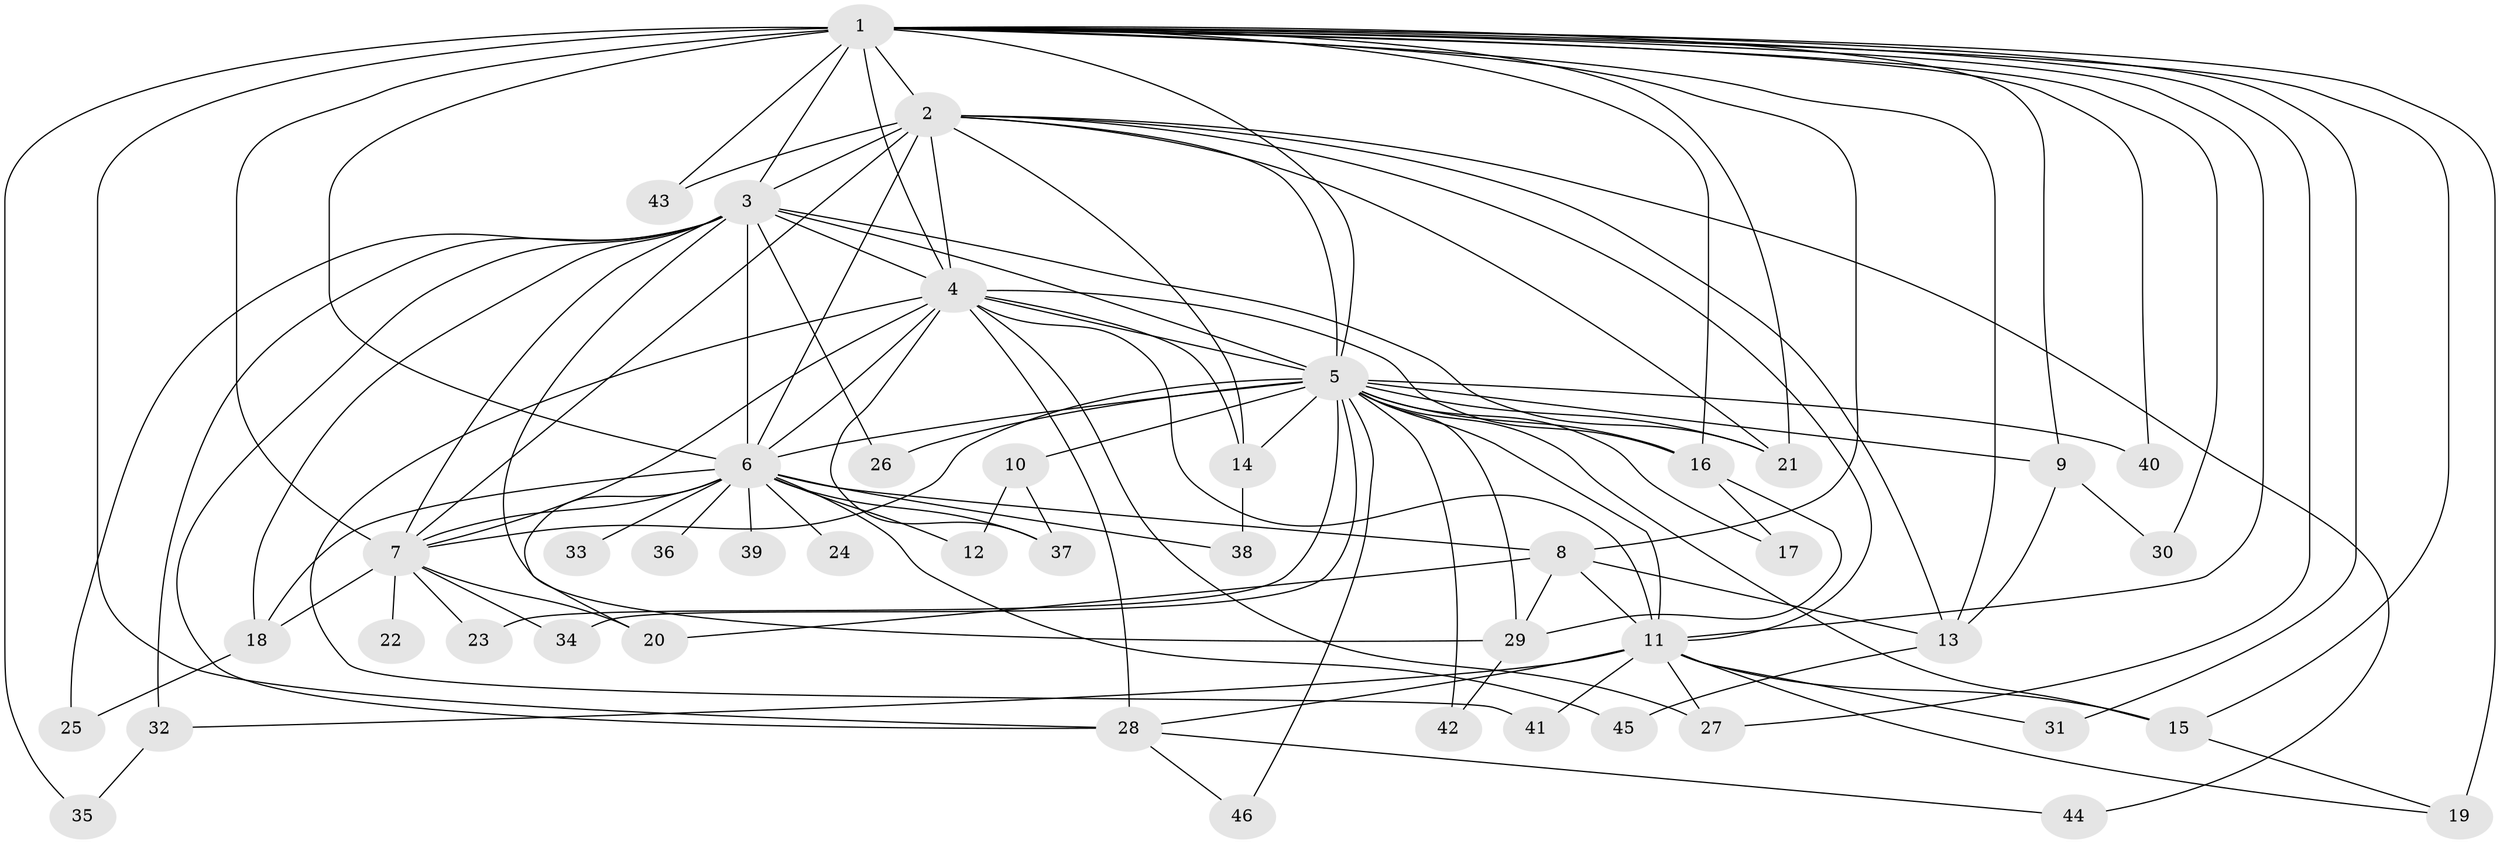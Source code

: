 // original degree distribution, {25: 0.010869565217391304, 17: 0.010869565217391304, 19: 0.03260869565217391, 21: 0.010869565217391304, 27: 0.010869565217391304, 16: 0.010869565217391304, 22: 0.010869565217391304, 11: 0.010869565217391304, 6: 0.010869565217391304, 4: 0.13043478260869565, 2: 0.532608695652174, 5: 0.03260869565217391, 3: 0.17391304347826086, 7: 0.010869565217391304}
// Generated by graph-tools (version 1.1) at 2025/34/03/09/25 02:34:52]
// undirected, 46 vertices, 112 edges
graph export_dot {
graph [start="1"]
  node [color=gray90,style=filled];
  1;
  2;
  3;
  4;
  5;
  6;
  7;
  8;
  9;
  10;
  11;
  12;
  13;
  14;
  15;
  16;
  17;
  18;
  19;
  20;
  21;
  22;
  23;
  24;
  25;
  26;
  27;
  28;
  29;
  30;
  31;
  32;
  33;
  34;
  35;
  36;
  37;
  38;
  39;
  40;
  41;
  42;
  43;
  44;
  45;
  46;
  1 -- 2 [weight=2.0];
  1 -- 3 [weight=4.0];
  1 -- 4 [weight=3.0];
  1 -- 5 [weight=2.0];
  1 -- 6 [weight=8.0];
  1 -- 7 [weight=2.0];
  1 -- 8 [weight=3.0];
  1 -- 9 [weight=1.0];
  1 -- 11 [weight=1.0];
  1 -- 13 [weight=1.0];
  1 -- 15 [weight=1.0];
  1 -- 16 [weight=2.0];
  1 -- 19 [weight=2.0];
  1 -- 21 [weight=1.0];
  1 -- 27 [weight=1.0];
  1 -- 28 [weight=2.0];
  1 -- 30 [weight=1.0];
  1 -- 31 [weight=1.0];
  1 -- 35 [weight=1.0];
  1 -- 40 [weight=1.0];
  1 -- 43 [weight=1.0];
  2 -- 3 [weight=3.0];
  2 -- 4 [weight=1.0];
  2 -- 5 [weight=1.0];
  2 -- 6 [weight=3.0];
  2 -- 7 [weight=1.0];
  2 -- 11 [weight=1.0];
  2 -- 13 [weight=1.0];
  2 -- 14 [weight=1.0];
  2 -- 21 [weight=1.0];
  2 -- 43 [weight=1.0];
  2 -- 44 [weight=1.0];
  3 -- 4 [weight=2.0];
  3 -- 5 [weight=2.0];
  3 -- 6 [weight=15.0];
  3 -- 7 [weight=4.0];
  3 -- 18 [weight=1.0];
  3 -- 21 [weight=1.0];
  3 -- 25 [weight=1.0];
  3 -- 26 [weight=1.0];
  3 -- 28 [weight=1.0];
  3 -- 29 [weight=1.0];
  3 -- 32 [weight=1.0];
  4 -- 5 [weight=1.0];
  4 -- 6 [weight=3.0];
  4 -- 7 [weight=2.0];
  4 -- 11 [weight=1.0];
  4 -- 14 [weight=1.0];
  4 -- 16 [weight=1.0];
  4 -- 27 [weight=1.0];
  4 -- 28 [weight=1.0];
  4 -- 37 [weight=1.0];
  4 -- 41 [weight=1.0];
  5 -- 6 [weight=3.0];
  5 -- 7 [weight=1.0];
  5 -- 9 [weight=1.0];
  5 -- 10 [weight=1.0];
  5 -- 11 [weight=1.0];
  5 -- 14 [weight=2.0];
  5 -- 15 [weight=1.0];
  5 -- 16 [weight=1.0];
  5 -- 17 [weight=1.0];
  5 -- 21 [weight=1.0];
  5 -- 23 [weight=1.0];
  5 -- 26 [weight=1.0];
  5 -- 29 [weight=1.0];
  5 -- 34 [weight=1.0];
  5 -- 40 [weight=1.0];
  5 -- 42 [weight=1.0];
  5 -- 46 [weight=1.0];
  6 -- 7 [weight=3.0];
  6 -- 8 [weight=1.0];
  6 -- 12 [weight=1.0];
  6 -- 18 [weight=1.0];
  6 -- 20 [weight=1.0];
  6 -- 24 [weight=1.0];
  6 -- 33 [weight=1.0];
  6 -- 36 [weight=2.0];
  6 -- 37 [weight=2.0];
  6 -- 38 [weight=1.0];
  6 -- 39 [weight=1.0];
  6 -- 45 [weight=1.0];
  7 -- 18 [weight=1.0];
  7 -- 20 [weight=2.0];
  7 -- 22 [weight=1.0];
  7 -- 23 [weight=1.0];
  7 -- 34 [weight=1.0];
  8 -- 11 [weight=1.0];
  8 -- 13 [weight=1.0];
  8 -- 20 [weight=1.0];
  8 -- 29 [weight=1.0];
  9 -- 13 [weight=1.0];
  9 -- 30 [weight=1.0];
  10 -- 12 [weight=1.0];
  10 -- 37 [weight=1.0];
  11 -- 15 [weight=1.0];
  11 -- 19 [weight=1.0];
  11 -- 27 [weight=1.0];
  11 -- 28 [weight=1.0];
  11 -- 31 [weight=1.0];
  11 -- 32 [weight=1.0];
  11 -- 41 [weight=1.0];
  13 -- 45 [weight=1.0];
  14 -- 38 [weight=1.0];
  15 -- 19 [weight=1.0];
  16 -- 17 [weight=1.0];
  16 -- 29 [weight=1.0];
  18 -- 25 [weight=1.0];
  28 -- 44 [weight=1.0];
  28 -- 46 [weight=1.0];
  29 -- 42 [weight=1.0];
  32 -- 35 [weight=1.0];
}
